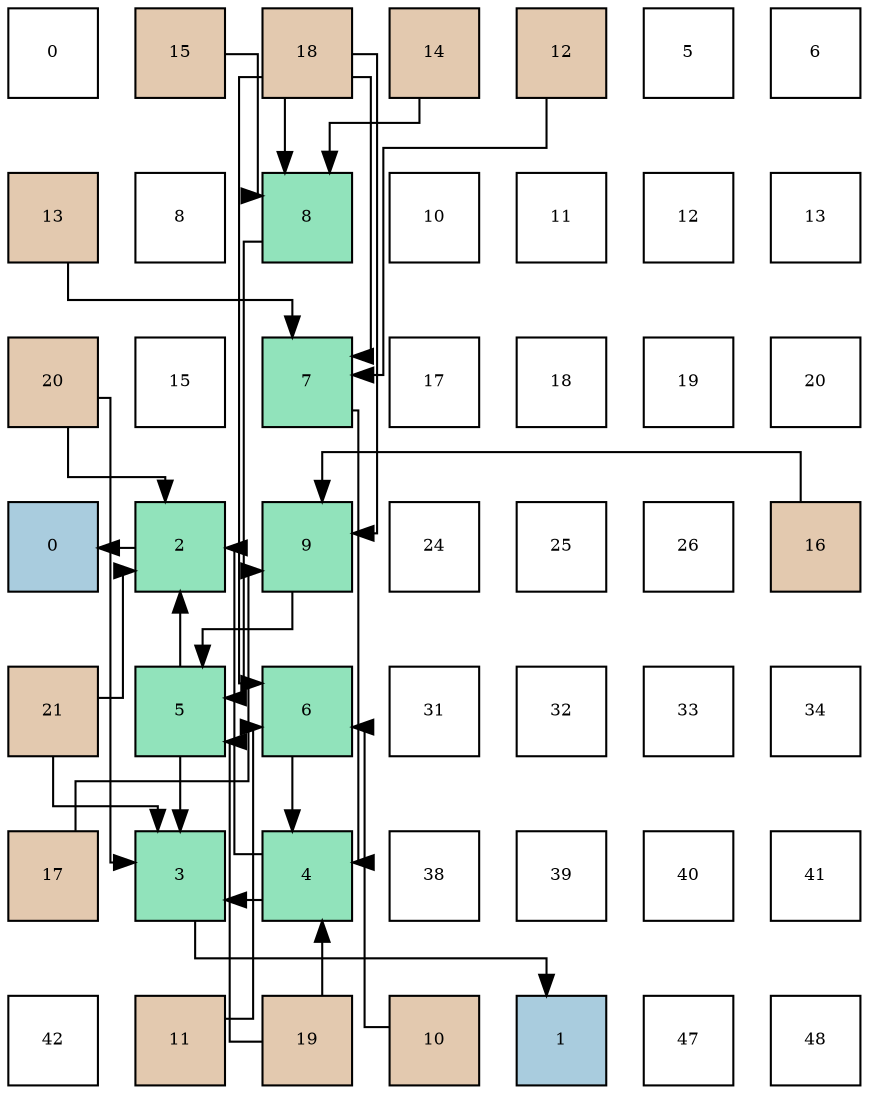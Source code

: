 digraph layout{
 rankdir=TB;
 splines=ortho;
 node [style=filled shape=square fixedsize=true width=0.6];
0[label="0", fontsize=8, fillcolor="#ffffff"];
1[label="15", fontsize=8, fillcolor="#e3c9af"];
2[label="18", fontsize=8, fillcolor="#e3c9af"];
3[label="14", fontsize=8, fillcolor="#e3c9af"];
4[label="12", fontsize=8, fillcolor="#e3c9af"];
5[label="5", fontsize=8, fillcolor="#ffffff"];
6[label="6", fontsize=8, fillcolor="#ffffff"];
7[label="13", fontsize=8, fillcolor="#e3c9af"];
8[label="8", fontsize=8, fillcolor="#ffffff"];
9[label="8", fontsize=8, fillcolor="#91e3bb"];
10[label="10", fontsize=8, fillcolor="#ffffff"];
11[label="11", fontsize=8, fillcolor="#ffffff"];
12[label="12", fontsize=8, fillcolor="#ffffff"];
13[label="13", fontsize=8, fillcolor="#ffffff"];
14[label="20", fontsize=8, fillcolor="#e3c9af"];
15[label="15", fontsize=8, fillcolor="#ffffff"];
16[label="7", fontsize=8, fillcolor="#91e3bb"];
17[label="17", fontsize=8, fillcolor="#ffffff"];
18[label="18", fontsize=8, fillcolor="#ffffff"];
19[label="19", fontsize=8, fillcolor="#ffffff"];
20[label="20", fontsize=8, fillcolor="#ffffff"];
21[label="0", fontsize=8, fillcolor="#a9ccde"];
22[label="2", fontsize=8, fillcolor="#91e3bb"];
23[label="9", fontsize=8, fillcolor="#91e3bb"];
24[label="24", fontsize=8, fillcolor="#ffffff"];
25[label="25", fontsize=8, fillcolor="#ffffff"];
26[label="26", fontsize=8, fillcolor="#ffffff"];
27[label="16", fontsize=8, fillcolor="#e3c9af"];
28[label="21", fontsize=8, fillcolor="#e3c9af"];
29[label="5", fontsize=8, fillcolor="#91e3bb"];
30[label="6", fontsize=8, fillcolor="#91e3bb"];
31[label="31", fontsize=8, fillcolor="#ffffff"];
32[label="32", fontsize=8, fillcolor="#ffffff"];
33[label="33", fontsize=8, fillcolor="#ffffff"];
34[label="34", fontsize=8, fillcolor="#ffffff"];
35[label="17", fontsize=8, fillcolor="#e3c9af"];
36[label="3", fontsize=8, fillcolor="#91e3bb"];
37[label="4", fontsize=8, fillcolor="#91e3bb"];
38[label="38", fontsize=8, fillcolor="#ffffff"];
39[label="39", fontsize=8, fillcolor="#ffffff"];
40[label="40", fontsize=8, fillcolor="#ffffff"];
41[label="41", fontsize=8, fillcolor="#ffffff"];
42[label="42", fontsize=8, fillcolor="#ffffff"];
43[label="11", fontsize=8, fillcolor="#e3c9af"];
44[label="19", fontsize=8, fillcolor="#e3c9af"];
45[label="10", fontsize=8, fillcolor="#e3c9af"];
46[label="1", fontsize=8, fillcolor="#a9ccde"];
47[label="47", fontsize=8, fillcolor="#ffffff"];
48[label="48", fontsize=8, fillcolor="#ffffff"];
edge [constraint=false, style=vis];22 -> 21;
36 -> 46;
37 -> 22;
37 -> 36;
29 -> 22;
29 -> 36;
30 -> 37;
16 -> 37;
9 -> 29;
23 -> 29;
45 -> 30;
43 -> 30;
4 -> 16;
7 -> 16;
3 -> 9;
1 -> 9;
27 -> 23;
35 -> 23;
2 -> 30;
2 -> 16;
2 -> 9;
2 -> 23;
44 -> 37;
44 -> 29;
14 -> 22;
14 -> 36;
28 -> 22;
28 -> 36;
edge [constraint=true, style=invis];
0 -> 7 -> 14 -> 21 -> 28 -> 35 -> 42;
1 -> 8 -> 15 -> 22 -> 29 -> 36 -> 43;
2 -> 9 -> 16 -> 23 -> 30 -> 37 -> 44;
3 -> 10 -> 17 -> 24 -> 31 -> 38 -> 45;
4 -> 11 -> 18 -> 25 -> 32 -> 39 -> 46;
5 -> 12 -> 19 -> 26 -> 33 -> 40 -> 47;
6 -> 13 -> 20 -> 27 -> 34 -> 41 -> 48;
rank = same {0 -> 1 -> 2 -> 3 -> 4 -> 5 -> 6};
rank = same {7 -> 8 -> 9 -> 10 -> 11 -> 12 -> 13};
rank = same {14 -> 15 -> 16 -> 17 -> 18 -> 19 -> 20};
rank = same {21 -> 22 -> 23 -> 24 -> 25 -> 26 -> 27};
rank = same {28 -> 29 -> 30 -> 31 -> 32 -> 33 -> 34};
rank = same {35 -> 36 -> 37 -> 38 -> 39 -> 40 -> 41};
rank = same {42 -> 43 -> 44 -> 45 -> 46 -> 47 -> 48};
}